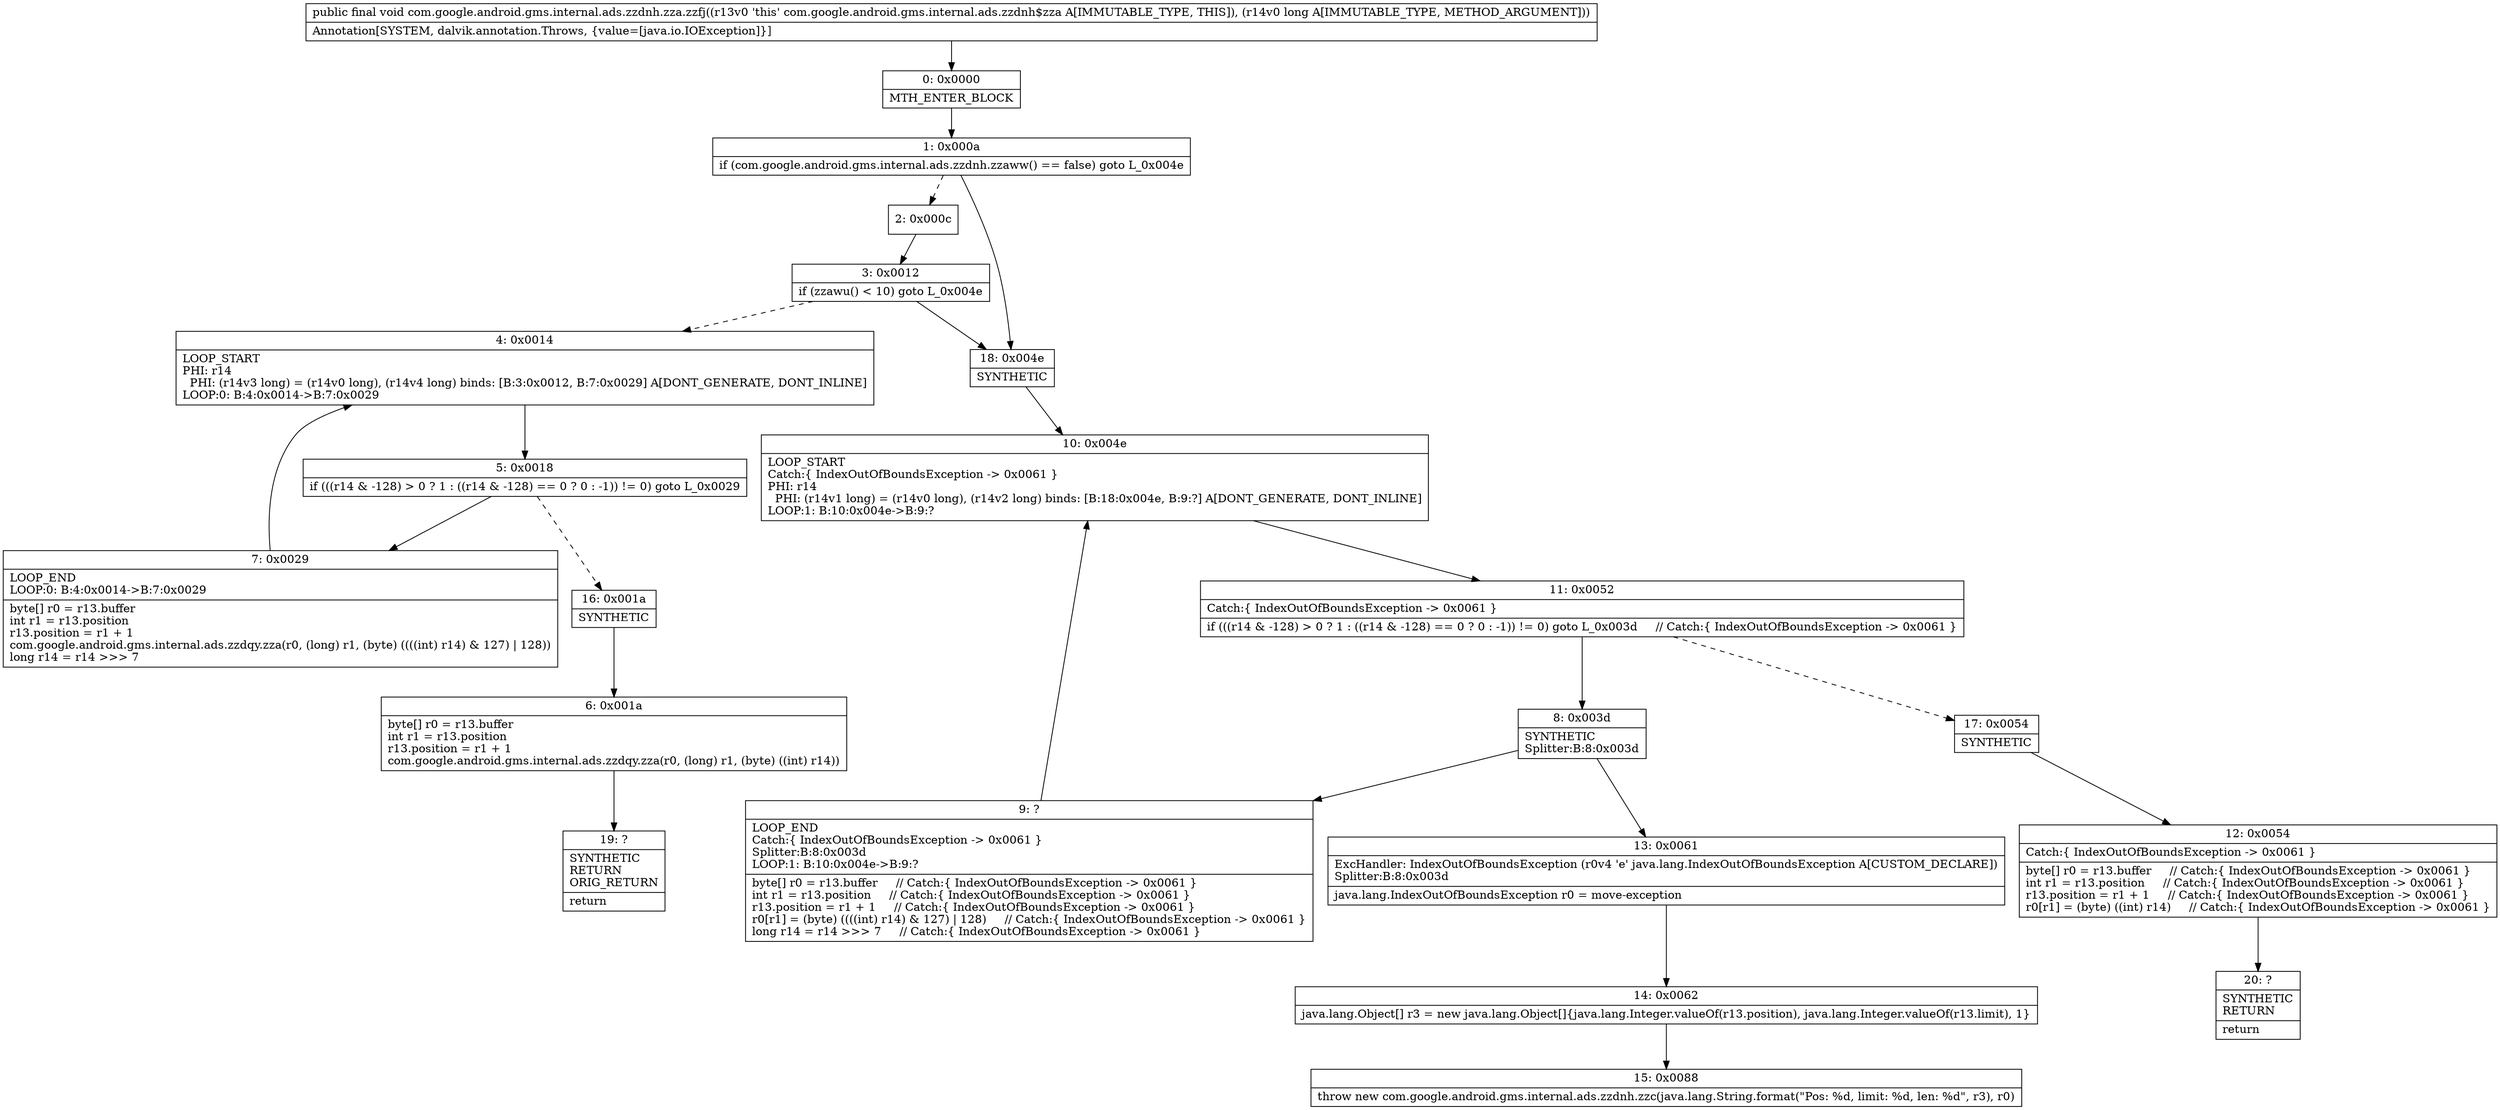 digraph "CFG forcom.google.android.gms.internal.ads.zzdnh.zza.zzfj(J)V" {
Node_0 [shape=record,label="{0\:\ 0x0000|MTH_ENTER_BLOCK\l}"];
Node_1 [shape=record,label="{1\:\ 0x000a|if (com.google.android.gms.internal.ads.zzdnh.zzaww() == false) goto L_0x004e\l}"];
Node_2 [shape=record,label="{2\:\ 0x000c}"];
Node_3 [shape=record,label="{3\:\ 0x0012|if (zzawu() \< 10) goto L_0x004e\l}"];
Node_4 [shape=record,label="{4\:\ 0x0014|LOOP_START\lPHI: r14 \l  PHI: (r14v3 long) = (r14v0 long), (r14v4 long) binds: [B:3:0x0012, B:7:0x0029] A[DONT_GENERATE, DONT_INLINE]\lLOOP:0: B:4:0x0014\-\>B:7:0x0029\l}"];
Node_5 [shape=record,label="{5\:\ 0x0018|if (((r14 & \-128) \> 0 ? 1 : ((r14 & \-128) == 0 ? 0 : \-1)) != 0) goto L_0x0029\l}"];
Node_6 [shape=record,label="{6\:\ 0x001a|byte[] r0 = r13.buffer\lint r1 = r13.position\lr13.position = r1 + 1\lcom.google.android.gms.internal.ads.zzdqy.zza(r0, (long) r1, (byte) ((int) r14))\l}"];
Node_7 [shape=record,label="{7\:\ 0x0029|LOOP_END\lLOOP:0: B:4:0x0014\-\>B:7:0x0029\l|byte[] r0 = r13.buffer\lint r1 = r13.position\lr13.position = r1 + 1\lcom.google.android.gms.internal.ads.zzdqy.zza(r0, (long) r1, (byte) ((((int) r14) & 127) \| 128))\llong r14 = r14 \>\>\> 7\l}"];
Node_8 [shape=record,label="{8\:\ 0x003d|SYNTHETIC\lSplitter:B:8:0x003d\l}"];
Node_9 [shape=record,label="{9\:\ ?|LOOP_END\lCatch:\{ IndexOutOfBoundsException \-\> 0x0061 \}\lSplitter:B:8:0x003d\lLOOP:1: B:10:0x004e\-\>B:9:?\l|byte[] r0 = r13.buffer     \/\/ Catch:\{ IndexOutOfBoundsException \-\> 0x0061 \}\lint r1 = r13.position     \/\/ Catch:\{ IndexOutOfBoundsException \-\> 0x0061 \}\lr13.position = r1 + 1     \/\/ Catch:\{ IndexOutOfBoundsException \-\> 0x0061 \}\lr0[r1] = (byte) ((((int) r14) & 127) \| 128)     \/\/ Catch:\{ IndexOutOfBoundsException \-\> 0x0061 \}\llong r14 = r14 \>\>\> 7     \/\/ Catch:\{ IndexOutOfBoundsException \-\> 0x0061 \}\l}"];
Node_10 [shape=record,label="{10\:\ 0x004e|LOOP_START\lCatch:\{ IndexOutOfBoundsException \-\> 0x0061 \}\lPHI: r14 \l  PHI: (r14v1 long) = (r14v0 long), (r14v2 long) binds: [B:18:0x004e, B:9:?] A[DONT_GENERATE, DONT_INLINE]\lLOOP:1: B:10:0x004e\-\>B:9:?\l}"];
Node_11 [shape=record,label="{11\:\ 0x0052|Catch:\{ IndexOutOfBoundsException \-\> 0x0061 \}\l|if (((r14 & \-128) \> 0 ? 1 : ((r14 & \-128) == 0 ? 0 : \-1)) != 0) goto L_0x003d     \/\/ Catch:\{ IndexOutOfBoundsException \-\> 0x0061 \}\l}"];
Node_12 [shape=record,label="{12\:\ 0x0054|Catch:\{ IndexOutOfBoundsException \-\> 0x0061 \}\l|byte[] r0 = r13.buffer     \/\/ Catch:\{ IndexOutOfBoundsException \-\> 0x0061 \}\lint r1 = r13.position     \/\/ Catch:\{ IndexOutOfBoundsException \-\> 0x0061 \}\lr13.position = r1 + 1     \/\/ Catch:\{ IndexOutOfBoundsException \-\> 0x0061 \}\lr0[r1] = (byte) ((int) r14)     \/\/ Catch:\{ IndexOutOfBoundsException \-\> 0x0061 \}\l}"];
Node_13 [shape=record,label="{13\:\ 0x0061|ExcHandler: IndexOutOfBoundsException (r0v4 'e' java.lang.IndexOutOfBoundsException A[CUSTOM_DECLARE])\lSplitter:B:8:0x003d\l|java.lang.IndexOutOfBoundsException r0 = move\-exception\l}"];
Node_14 [shape=record,label="{14\:\ 0x0062|java.lang.Object[] r3 = new java.lang.Object[]\{java.lang.Integer.valueOf(r13.position), java.lang.Integer.valueOf(r13.limit), 1\}\l}"];
Node_15 [shape=record,label="{15\:\ 0x0088|throw new com.google.android.gms.internal.ads.zzdnh.zzc(java.lang.String.format(\"Pos: %d, limit: %d, len: %d\", r3), r0)\l}"];
Node_16 [shape=record,label="{16\:\ 0x001a|SYNTHETIC\l}"];
Node_17 [shape=record,label="{17\:\ 0x0054|SYNTHETIC\l}"];
Node_18 [shape=record,label="{18\:\ 0x004e|SYNTHETIC\l}"];
Node_19 [shape=record,label="{19\:\ ?|SYNTHETIC\lRETURN\lORIG_RETURN\l|return\l}"];
Node_20 [shape=record,label="{20\:\ ?|SYNTHETIC\lRETURN\l|return\l}"];
MethodNode[shape=record,label="{public final void com.google.android.gms.internal.ads.zzdnh.zza.zzfj((r13v0 'this' com.google.android.gms.internal.ads.zzdnh$zza A[IMMUTABLE_TYPE, THIS]), (r14v0 long A[IMMUTABLE_TYPE, METHOD_ARGUMENT]))  | Annotation[SYSTEM, dalvik.annotation.Throws, \{value=[java.io.IOException]\}]\l}"];
MethodNode -> Node_0;
Node_0 -> Node_1;
Node_1 -> Node_2[style=dashed];
Node_1 -> Node_18;
Node_2 -> Node_3;
Node_3 -> Node_4[style=dashed];
Node_3 -> Node_18;
Node_4 -> Node_5;
Node_5 -> Node_7;
Node_5 -> Node_16[style=dashed];
Node_6 -> Node_19;
Node_7 -> Node_4;
Node_8 -> Node_9;
Node_8 -> Node_13;
Node_9 -> Node_10;
Node_10 -> Node_11;
Node_11 -> Node_8;
Node_11 -> Node_17[style=dashed];
Node_12 -> Node_20;
Node_13 -> Node_14;
Node_14 -> Node_15;
Node_16 -> Node_6;
Node_17 -> Node_12;
Node_18 -> Node_10;
}

